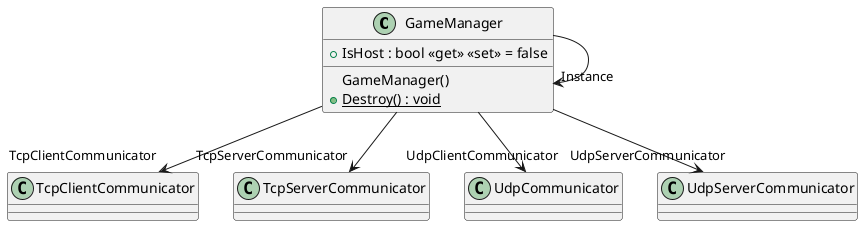 @startuml
class GameManager {
    + IsHost : bool <<get>> <<set>> = false
    GameManager()
    + {static} Destroy() : void
}
GameManager --> "TcpClientCommunicator" TcpClientCommunicator
GameManager --> "TcpServerCommunicator" TcpServerCommunicator
GameManager --> "UdpClientCommunicator" UdpCommunicator
GameManager --> "UdpServerCommunicator" UdpServerCommunicator
GameManager --> "Instance" GameManager
@enduml
